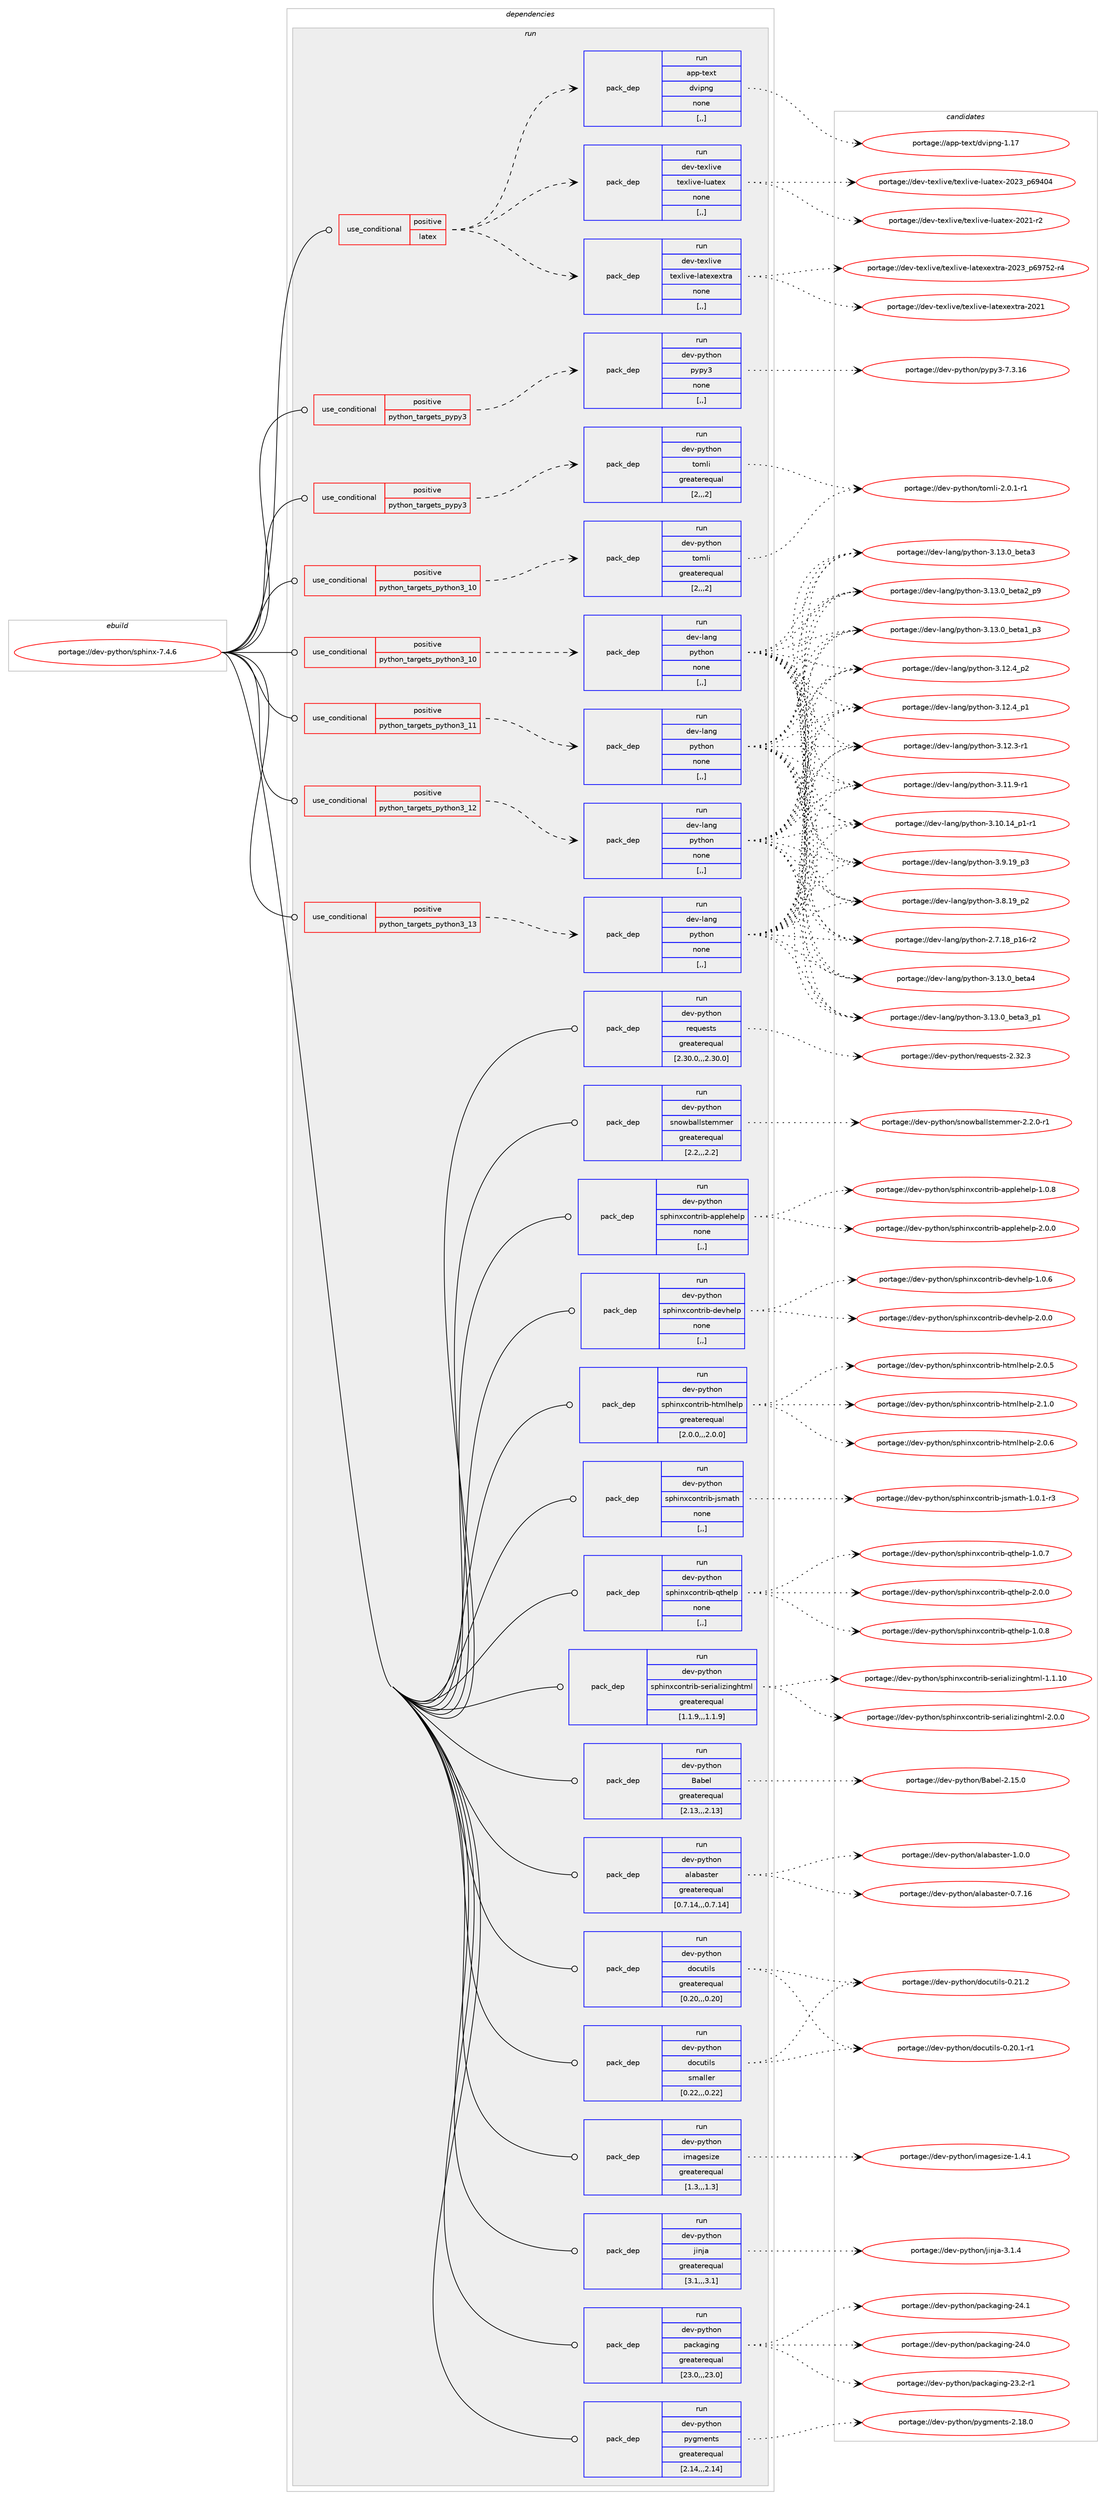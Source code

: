 digraph prolog {

# *************
# Graph options
# *************

newrank=true;
concentrate=true;
compound=true;
graph [rankdir=LR,fontname=Helvetica,fontsize=10,ranksep=1.5];#, ranksep=2.5, nodesep=0.2];
edge  [arrowhead=vee];
node  [fontname=Helvetica,fontsize=10];

# **********
# The ebuild
# **********

subgraph cluster_leftcol {
color=gray;
label=<<i>ebuild</i>>;
id [label="portage://dev-python/sphinx-7.4.6", color=red, width=4, href="../dev-python/sphinx-7.4.6.svg"];
}

# ****************
# The dependencies
# ****************

subgraph cluster_midcol {
color=gray;
label=<<i>dependencies</i>>;
subgraph cluster_compile {
fillcolor="#eeeeee";
style=filled;
label=<<i>compile</i>>;
}
subgraph cluster_compileandrun {
fillcolor="#eeeeee";
style=filled;
label=<<i>compile and run</i>>;
}
subgraph cluster_run {
fillcolor="#eeeeee";
style=filled;
label=<<i>run</i>>;
subgraph cond39798 {
dependency163992 [label=<<TABLE BORDER="0" CELLBORDER="1" CELLSPACING="0" CELLPADDING="4"><TR><TD ROWSPAN="3" CELLPADDING="10">use_conditional</TD></TR><TR><TD>positive</TD></TR><TR><TD>latex</TD></TR></TABLE>>, shape=none, color=red];
subgraph pack122921 {
dependency163993 [label=<<TABLE BORDER="0" CELLBORDER="1" CELLSPACING="0" CELLPADDING="4" WIDTH="220"><TR><TD ROWSPAN="6" CELLPADDING="30">pack_dep</TD></TR><TR><TD WIDTH="110">run</TD></TR><TR><TD>dev-texlive</TD></TR><TR><TD>texlive-latexextra</TD></TR><TR><TD>none</TD></TR><TR><TD>[,,]</TD></TR></TABLE>>, shape=none, color=blue];
}
dependency163992:e -> dependency163993:w [weight=20,style="dashed",arrowhead="vee"];
subgraph pack122922 {
dependency163994 [label=<<TABLE BORDER="0" CELLBORDER="1" CELLSPACING="0" CELLPADDING="4" WIDTH="220"><TR><TD ROWSPAN="6" CELLPADDING="30">pack_dep</TD></TR><TR><TD WIDTH="110">run</TD></TR><TR><TD>dev-texlive</TD></TR><TR><TD>texlive-luatex</TD></TR><TR><TD>none</TD></TR><TR><TD>[,,]</TD></TR></TABLE>>, shape=none, color=blue];
}
dependency163992:e -> dependency163994:w [weight=20,style="dashed",arrowhead="vee"];
subgraph pack122923 {
dependency163995 [label=<<TABLE BORDER="0" CELLBORDER="1" CELLSPACING="0" CELLPADDING="4" WIDTH="220"><TR><TD ROWSPAN="6" CELLPADDING="30">pack_dep</TD></TR><TR><TD WIDTH="110">run</TD></TR><TR><TD>app-text</TD></TR><TR><TD>dvipng</TD></TR><TR><TD>none</TD></TR><TR><TD>[,,]</TD></TR></TABLE>>, shape=none, color=blue];
}
dependency163992:e -> dependency163995:w [weight=20,style="dashed",arrowhead="vee"];
}
id:e -> dependency163992:w [weight=20,style="solid",arrowhead="odot"];
subgraph cond39799 {
dependency163996 [label=<<TABLE BORDER="0" CELLBORDER="1" CELLSPACING="0" CELLPADDING="4"><TR><TD ROWSPAN="3" CELLPADDING="10">use_conditional</TD></TR><TR><TD>positive</TD></TR><TR><TD>python_targets_pypy3</TD></TR></TABLE>>, shape=none, color=red];
subgraph pack122924 {
dependency163997 [label=<<TABLE BORDER="0" CELLBORDER="1" CELLSPACING="0" CELLPADDING="4" WIDTH="220"><TR><TD ROWSPAN="6" CELLPADDING="30">pack_dep</TD></TR><TR><TD WIDTH="110">run</TD></TR><TR><TD>dev-python</TD></TR><TR><TD>pypy3</TD></TR><TR><TD>none</TD></TR><TR><TD>[,,]</TD></TR></TABLE>>, shape=none, color=blue];
}
dependency163996:e -> dependency163997:w [weight=20,style="dashed",arrowhead="vee"];
}
id:e -> dependency163996:w [weight=20,style="solid",arrowhead="odot"];
subgraph cond39800 {
dependency163998 [label=<<TABLE BORDER="0" CELLBORDER="1" CELLSPACING="0" CELLPADDING="4"><TR><TD ROWSPAN="3" CELLPADDING="10">use_conditional</TD></TR><TR><TD>positive</TD></TR><TR><TD>python_targets_pypy3</TD></TR></TABLE>>, shape=none, color=red];
subgraph pack122925 {
dependency163999 [label=<<TABLE BORDER="0" CELLBORDER="1" CELLSPACING="0" CELLPADDING="4" WIDTH="220"><TR><TD ROWSPAN="6" CELLPADDING="30">pack_dep</TD></TR><TR><TD WIDTH="110">run</TD></TR><TR><TD>dev-python</TD></TR><TR><TD>tomli</TD></TR><TR><TD>greaterequal</TD></TR><TR><TD>[2,,,2]</TD></TR></TABLE>>, shape=none, color=blue];
}
dependency163998:e -> dependency163999:w [weight=20,style="dashed",arrowhead="vee"];
}
id:e -> dependency163998:w [weight=20,style="solid",arrowhead="odot"];
subgraph cond39801 {
dependency164000 [label=<<TABLE BORDER="0" CELLBORDER="1" CELLSPACING="0" CELLPADDING="4"><TR><TD ROWSPAN="3" CELLPADDING="10">use_conditional</TD></TR><TR><TD>positive</TD></TR><TR><TD>python_targets_python3_10</TD></TR></TABLE>>, shape=none, color=red];
subgraph pack122926 {
dependency164001 [label=<<TABLE BORDER="0" CELLBORDER="1" CELLSPACING="0" CELLPADDING="4" WIDTH="220"><TR><TD ROWSPAN="6" CELLPADDING="30">pack_dep</TD></TR><TR><TD WIDTH="110">run</TD></TR><TR><TD>dev-lang</TD></TR><TR><TD>python</TD></TR><TR><TD>none</TD></TR><TR><TD>[,,]</TD></TR></TABLE>>, shape=none, color=blue];
}
dependency164000:e -> dependency164001:w [weight=20,style="dashed",arrowhead="vee"];
}
id:e -> dependency164000:w [weight=20,style="solid",arrowhead="odot"];
subgraph cond39802 {
dependency164002 [label=<<TABLE BORDER="0" CELLBORDER="1" CELLSPACING="0" CELLPADDING="4"><TR><TD ROWSPAN="3" CELLPADDING="10">use_conditional</TD></TR><TR><TD>positive</TD></TR><TR><TD>python_targets_python3_10</TD></TR></TABLE>>, shape=none, color=red];
subgraph pack122927 {
dependency164003 [label=<<TABLE BORDER="0" CELLBORDER="1" CELLSPACING="0" CELLPADDING="4" WIDTH="220"><TR><TD ROWSPAN="6" CELLPADDING="30">pack_dep</TD></TR><TR><TD WIDTH="110">run</TD></TR><TR><TD>dev-python</TD></TR><TR><TD>tomli</TD></TR><TR><TD>greaterequal</TD></TR><TR><TD>[2,,,2]</TD></TR></TABLE>>, shape=none, color=blue];
}
dependency164002:e -> dependency164003:w [weight=20,style="dashed",arrowhead="vee"];
}
id:e -> dependency164002:w [weight=20,style="solid",arrowhead="odot"];
subgraph cond39803 {
dependency164004 [label=<<TABLE BORDER="0" CELLBORDER="1" CELLSPACING="0" CELLPADDING="4"><TR><TD ROWSPAN="3" CELLPADDING="10">use_conditional</TD></TR><TR><TD>positive</TD></TR><TR><TD>python_targets_python3_11</TD></TR></TABLE>>, shape=none, color=red];
subgraph pack122928 {
dependency164005 [label=<<TABLE BORDER="0" CELLBORDER="1" CELLSPACING="0" CELLPADDING="4" WIDTH="220"><TR><TD ROWSPAN="6" CELLPADDING="30">pack_dep</TD></TR><TR><TD WIDTH="110">run</TD></TR><TR><TD>dev-lang</TD></TR><TR><TD>python</TD></TR><TR><TD>none</TD></TR><TR><TD>[,,]</TD></TR></TABLE>>, shape=none, color=blue];
}
dependency164004:e -> dependency164005:w [weight=20,style="dashed",arrowhead="vee"];
}
id:e -> dependency164004:w [weight=20,style="solid",arrowhead="odot"];
subgraph cond39804 {
dependency164006 [label=<<TABLE BORDER="0" CELLBORDER="1" CELLSPACING="0" CELLPADDING="4"><TR><TD ROWSPAN="3" CELLPADDING="10">use_conditional</TD></TR><TR><TD>positive</TD></TR><TR><TD>python_targets_python3_12</TD></TR></TABLE>>, shape=none, color=red];
subgraph pack122929 {
dependency164007 [label=<<TABLE BORDER="0" CELLBORDER="1" CELLSPACING="0" CELLPADDING="4" WIDTH="220"><TR><TD ROWSPAN="6" CELLPADDING="30">pack_dep</TD></TR><TR><TD WIDTH="110">run</TD></TR><TR><TD>dev-lang</TD></TR><TR><TD>python</TD></TR><TR><TD>none</TD></TR><TR><TD>[,,]</TD></TR></TABLE>>, shape=none, color=blue];
}
dependency164006:e -> dependency164007:w [weight=20,style="dashed",arrowhead="vee"];
}
id:e -> dependency164006:w [weight=20,style="solid",arrowhead="odot"];
subgraph cond39805 {
dependency164008 [label=<<TABLE BORDER="0" CELLBORDER="1" CELLSPACING="0" CELLPADDING="4"><TR><TD ROWSPAN="3" CELLPADDING="10">use_conditional</TD></TR><TR><TD>positive</TD></TR><TR><TD>python_targets_python3_13</TD></TR></TABLE>>, shape=none, color=red];
subgraph pack122930 {
dependency164009 [label=<<TABLE BORDER="0" CELLBORDER="1" CELLSPACING="0" CELLPADDING="4" WIDTH="220"><TR><TD ROWSPAN="6" CELLPADDING="30">pack_dep</TD></TR><TR><TD WIDTH="110">run</TD></TR><TR><TD>dev-lang</TD></TR><TR><TD>python</TD></TR><TR><TD>none</TD></TR><TR><TD>[,,]</TD></TR></TABLE>>, shape=none, color=blue];
}
dependency164008:e -> dependency164009:w [weight=20,style="dashed",arrowhead="vee"];
}
id:e -> dependency164008:w [weight=20,style="solid",arrowhead="odot"];
subgraph pack122931 {
dependency164010 [label=<<TABLE BORDER="0" CELLBORDER="1" CELLSPACING="0" CELLPADDING="4" WIDTH="220"><TR><TD ROWSPAN="6" CELLPADDING="30">pack_dep</TD></TR><TR><TD WIDTH="110">run</TD></TR><TR><TD>dev-python</TD></TR><TR><TD>Babel</TD></TR><TR><TD>greaterequal</TD></TR><TR><TD>[2.13,,,2.13]</TD></TR></TABLE>>, shape=none, color=blue];
}
id:e -> dependency164010:w [weight=20,style="solid",arrowhead="odot"];
subgraph pack122932 {
dependency164011 [label=<<TABLE BORDER="0" CELLBORDER="1" CELLSPACING="0" CELLPADDING="4" WIDTH="220"><TR><TD ROWSPAN="6" CELLPADDING="30">pack_dep</TD></TR><TR><TD WIDTH="110">run</TD></TR><TR><TD>dev-python</TD></TR><TR><TD>alabaster</TD></TR><TR><TD>greaterequal</TD></TR><TR><TD>[0.7.14,,,0.7.14]</TD></TR></TABLE>>, shape=none, color=blue];
}
id:e -> dependency164011:w [weight=20,style="solid",arrowhead="odot"];
subgraph pack122933 {
dependency164012 [label=<<TABLE BORDER="0" CELLBORDER="1" CELLSPACING="0" CELLPADDING="4" WIDTH="220"><TR><TD ROWSPAN="6" CELLPADDING="30">pack_dep</TD></TR><TR><TD WIDTH="110">run</TD></TR><TR><TD>dev-python</TD></TR><TR><TD>docutils</TD></TR><TR><TD>greaterequal</TD></TR><TR><TD>[0.20,,,0.20]</TD></TR></TABLE>>, shape=none, color=blue];
}
id:e -> dependency164012:w [weight=20,style="solid",arrowhead="odot"];
subgraph pack122934 {
dependency164013 [label=<<TABLE BORDER="0" CELLBORDER="1" CELLSPACING="0" CELLPADDING="4" WIDTH="220"><TR><TD ROWSPAN="6" CELLPADDING="30">pack_dep</TD></TR><TR><TD WIDTH="110">run</TD></TR><TR><TD>dev-python</TD></TR><TR><TD>docutils</TD></TR><TR><TD>smaller</TD></TR><TR><TD>[0.22,,,0.22]</TD></TR></TABLE>>, shape=none, color=blue];
}
id:e -> dependency164013:w [weight=20,style="solid",arrowhead="odot"];
subgraph pack122935 {
dependency164014 [label=<<TABLE BORDER="0" CELLBORDER="1" CELLSPACING="0" CELLPADDING="4" WIDTH="220"><TR><TD ROWSPAN="6" CELLPADDING="30">pack_dep</TD></TR><TR><TD WIDTH="110">run</TD></TR><TR><TD>dev-python</TD></TR><TR><TD>imagesize</TD></TR><TR><TD>greaterequal</TD></TR><TR><TD>[1.3,,,1.3]</TD></TR></TABLE>>, shape=none, color=blue];
}
id:e -> dependency164014:w [weight=20,style="solid",arrowhead="odot"];
subgraph pack122936 {
dependency164015 [label=<<TABLE BORDER="0" CELLBORDER="1" CELLSPACING="0" CELLPADDING="4" WIDTH="220"><TR><TD ROWSPAN="6" CELLPADDING="30">pack_dep</TD></TR><TR><TD WIDTH="110">run</TD></TR><TR><TD>dev-python</TD></TR><TR><TD>jinja</TD></TR><TR><TD>greaterequal</TD></TR><TR><TD>[3.1,,,3.1]</TD></TR></TABLE>>, shape=none, color=blue];
}
id:e -> dependency164015:w [weight=20,style="solid",arrowhead="odot"];
subgraph pack122937 {
dependency164016 [label=<<TABLE BORDER="0" CELLBORDER="1" CELLSPACING="0" CELLPADDING="4" WIDTH="220"><TR><TD ROWSPAN="6" CELLPADDING="30">pack_dep</TD></TR><TR><TD WIDTH="110">run</TD></TR><TR><TD>dev-python</TD></TR><TR><TD>packaging</TD></TR><TR><TD>greaterequal</TD></TR><TR><TD>[23.0,,,23.0]</TD></TR></TABLE>>, shape=none, color=blue];
}
id:e -> dependency164016:w [weight=20,style="solid",arrowhead="odot"];
subgraph pack122938 {
dependency164017 [label=<<TABLE BORDER="0" CELLBORDER="1" CELLSPACING="0" CELLPADDING="4" WIDTH="220"><TR><TD ROWSPAN="6" CELLPADDING="30">pack_dep</TD></TR><TR><TD WIDTH="110">run</TD></TR><TR><TD>dev-python</TD></TR><TR><TD>pygments</TD></TR><TR><TD>greaterequal</TD></TR><TR><TD>[2.14,,,2.14]</TD></TR></TABLE>>, shape=none, color=blue];
}
id:e -> dependency164017:w [weight=20,style="solid",arrowhead="odot"];
subgraph pack122939 {
dependency164018 [label=<<TABLE BORDER="0" CELLBORDER="1" CELLSPACING="0" CELLPADDING="4" WIDTH="220"><TR><TD ROWSPAN="6" CELLPADDING="30">pack_dep</TD></TR><TR><TD WIDTH="110">run</TD></TR><TR><TD>dev-python</TD></TR><TR><TD>requests</TD></TR><TR><TD>greaterequal</TD></TR><TR><TD>[2.30.0,,,2.30.0]</TD></TR></TABLE>>, shape=none, color=blue];
}
id:e -> dependency164018:w [weight=20,style="solid",arrowhead="odot"];
subgraph pack122940 {
dependency164019 [label=<<TABLE BORDER="0" CELLBORDER="1" CELLSPACING="0" CELLPADDING="4" WIDTH="220"><TR><TD ROWSPAN="6" CELLPADDING="30">pack_dep</TD></TR><TR><TD WIDTH="110">run</TD></TR><TR><TD>dev-python</TD></TR><TR><TD>snowballstemmer</TD></TR><TR><TD>greaterequal</TD></TR><TR><TD>[2.2,,,2.2]</TD></TR></TABLE>>, shape=none, color=blue];
}
id:e -> dependency164019:w [weight=20,style="solid",arrowhead="odot"];
subgraph pack122941 {
dependency164020 [label=<<TABLE BORDER="0" CELLBORDER="1" CELLSPACING="0" CELLPADDING="4" WIDTH="220"><TR><TD ROWSPAN="6" CELLPADDING="30">pack_dep</TD></TR><TR><TD WIDTH="110">run</TD></TR><TR><TD>dev-python</TD></TR><TR><TD>sphinxcontrib-applehelp</TD></TR><TR><TD>none</TD></TR><TR><TD>[,,]</TD></TR></TABLE>>, shape=none, color=blue];
}
id:e -> dependency164020:w [weight=20,style="solid",arrowhead="odot"];
subgraph pack122942 {
dependency164021 [label=<<TABLE BORDER="0" CELLBORDER="1" CELLSPACING="0" CELLPADDING="4" WIDTH="220"><TR><TD ROWSPAN="6" CELLPADDING="30">pack_dep</TD></TR><TR><TD WIDTH="110">run</TD></TR><TR><TD>dev-python</TD></TR><TR><TD>sphinxcontrib-devhelp</TD></TR><TR><TD>none</TD></TR><TR><TD>[,,]</TD></TR></TABLE>>, shape=none, color=blue];
}
id:e -> dependency164021:w [weight=20,style="solid",arrowhead="odot"];
subgraph pack122943 {
dependency164022 [label=<<TABLE BORDER="0" CELLBORDER="1" CELLSPACING="0" CELLPADDING="4" WIDTH="220"><TR><TD ROWSPAN="6" CELLPADDING="30">pack_dep</TD></TR><TR><TD WIDTH="110">run</TD></TR><TR><TD>dev-python</TD></TR><TR><TD>sphinxcontrib-htmlhelp</TD></TR><TR><TD>greaterequal</TD></TR><TR><TD>[2.0.0,,,2.0.0]</TD></TR></TABLE>>, shape=none, color=blue];
}
id:e -> dependency164022:w [weight=20,style="solid",arrowhead="odot"];
subgraph pack122944 {
dependency164023 [label=<<TABLE BORDER="0" CELLBORDER="1" CELLSPACING="0" CELLPADDING="4" WIDTH="220"><TR><TD ROWSPAN="6" CELLPADDING="30">pack_dep</TD></TR><TR><TD WIDTH="110">run</TD></TR><TR><TD>dev-python</TD></TR><TR><TD>sphinxcontrib-jsmath</TD></TR><TR><TD>none</TD></TR><TR><TD>[,,]</TD></TR></TABLE>>, shape=none, color=blue];
}
id:e -> dependency164023:w [weight=20,style="solid",arrowhead="odot"];
subgraph pack122945 {
dependency164024 [label=<<TABLE BORDER="0" CELLBORDER="1" CELLSPACING="0" CELLPADDING="4" WIDTH="220"><TR><TD ROWSPAN="6" CELLPADDING="30">pack_dep</TD></TR><TR><TD WIDTH="110">run</TD></TR><TR><TD>dev-python</TD></TR><TR><TD>sphinxcontrib-qthelp</TD></TR><TR><TD>none</TD></TR><TR><TD>[,,]</TD></TR></TABLE>>, shape=none, color=blue];
}
id:e -> dependency164024:w [weight=20,style="solid",arrowhead="odot"];
subgraph pack122946 {
dependency164025 [label=<<TABLE BORDER="0" CELLBORDER="1" CELLSPACING="0" CELLPADDING="4" WIDTH="220"><TR><TD ROWSPAN="6" CELLPADDING="30">pack_dep</TD></TR><TR><TD WIDTH="110">run</TD></TR><TR><TD>dev-python</TD></TR><TR><TD>sphinxcontrib-serializinghtml</TD></TR><TR><TD>greaterequal</TD></TR><TR><TD>[1.1.9,,,1.1.9]</TD></TR></TABLE>>, shape=none, color=blue];
}
id:e -> dependency164025:w [weight=20,style="solid",arrowhead="odot"];
}
}

# **************
# The candidates
# **************

subgraph cluster_choices {
rank=same;
color=gray;
label=<<i>candidates</i>>;

subgraph choice122921 {
color=black;
nodesep=1;
choice100101118451161011201081051181014711610112010810511810145108971161011201011201161149745504850519511254575553504511452 [label="portage://dev-texlive/texlive-latexextra-2023_p69752-r4", color=red, width=4,href="../dev-texlive/texlive-latexextra-2023_p69752-r4.svg"];
choice10010111845116101120108105118101471161011201081051181014510897116101120101120116114974550485049 [label="portage://dev-texlive/texlive-latexextra-2021", color=red, width=4,href="../dev-texlive/texlive-latexextra-2021.svg"];
dependency163993:e -> choice100101118451161011201081051181014711610112010810511810145108971161011201011201161149745504850519511254575553504511452:w [style=dotted,weight="100"];
dependency163993:e -> choice10010111845116101120108105118101471161011201081051181014510897116101120101120116114974550485049:w [style=dotted,weight="100"];
}
subgraph choice122922 {
color=black;
nodesep=1;
choice100101118451161011201081051181014711610112010810511810145108117971161011204550485051951125457524852 [label="portage://dev-texlive/texlive-luatex-2023_p69404", color=red, width=4,href="../dev-texlive/texlive-luatex-2023_p69404.svg"];
choice1001011184511610112010810511810147116101120108105118101451081179711610112045504850494511450 [label="portage://dev-texlive/texlive-luatex-2021-r2", color=red, width=4,href="../dev-texlive/texlive-luatex-2021-r2.svg"];
dependency163994:e -> choice100101118451161011201081051181014711610112010810511810145108117971161011204550485051951125457524852:w [style=dotted,weight="100"];
dependency163994:e -> choice1001011184511610112010810511810147116101120108105118101451081179711610112045504850494511450:w [style=dotted,weight="100"];
}
subgraph choice122923 {
color=black;
nodesep=1;
choice9711211245116101120116471001181051121101034549464955 [label="portage://app-text/dvipng-1.17", color=red, width=4,href="../app-text/dvipng-1.17.svg"];
dependency163995:e -> choice9711211245116101120116471001181051121101034549464955:w [style=dotted,weight="100"];
}
subgraph choice122924 {
color=black;
nodesep=1;
choice10010111845112121116104111110471121211121215145554651464954 [label="portage://dev-python/pypy3-7.3.16", color=red, width=4,href="../dev-python/pypy3-7.3.16.svg"];
dependency163997:e -> choice10010111845112121116104111110471121211121215145554651464954:w [style=dotted,weight="100"];
}
subgraph choice122925 {
color=black;
nodesep=1;
choice10010111845112121116104111110471161111091081054550464846494511449 [label="portage://dev-python/tomli-2.0.1-r1", color=red, width=4,href="../dev-python/tomli-2.0.1-r1.svg"];
dependency163999:e -> choice10010111845112121116104111110471161111091081054550464846494511449:w [style=dotted,weight="100"];
}
subgraph choice122926 {
color=black;
nodesep=1;
choice1001011184510897110103471121211161041111104551464951464895981011169752 [label="portage://dev-lang/python-3.13.0_beta4", color=red, width=4,href="../dev-lang/python-3.13.0_beta4.svg"];
choice10010111845108971101034711212111610411111045514649514648959810111697519511249 [label="portage://dev-lang/python-3.13.0_beta3_p1", color=red, width=4,href="../dev-lang/python-3.13.0_beta3_p1.svg"];
choice1001011184510897110103471121211161041111104551464951464895981011169751 [label="portage://dev-lang/python-3.13.0_beta3", color=red, width=4,href="../dev-lang/python-3.13.0_beta3.svg"];
choice10010111845108971101034711212111610411111045514649514648959810111697509511257 [label="portage://dev-lang/python-3.13.0_beta2_p9", color=red, width=4,href="../dev-lang/python-3.13.0_beta2_p9.svg"];
choice10010111845108971101034711212111610411111045514649514648959810111697499511251 [label="portage://dev-lang/python-3.13.0_beta1_p3", color=red, width=4,href="../dev-lang/python-3.13.0_beta1_p3.svg"];
choice100101118451089711010347112121116104111110455146495046529511250 [label="portage://dev-lang/python-3.12.4_p2", color=red, width=4,href="../dev-lang/python-3.12.4_p2.svg"];
choice100101118451089711010347112121116104111110455146495046529511249 [label="portage://dev-lang/python-3.12.4_p1", color=red, width=4,href="../dev-lang/python-3.12.4_p1.svg"];
choice100101118451089711010347112121116104111110455146495046514511449 [label="portage://dev-lang/python-3.12.3-r1", color=red, width=4,href="../dev-lang/python-3.12.3-r1.svg"];
choice100101118451089711010347112121116104111110455146494946574511449 [label="portage://dev-lang/python-3.11.9-r1", color=red, width=4,href="../dev-lang/python-3.11.9-r1.svg"];
choice100101118451089711010347112121116104111110455146494846495295112494511449 [label="portage://dev-lang/python-3.10.14_p1-r1", color=red, width=4,href="../dev-lang/python-3.10.14_p1-r1.svg"];
choice100101118451089711010347112121116104111110455146574649579511251 [label="portage://dev-lang/python-3.9.19_p3", color=red, width=4,href="../dev-lang/python-3.9.19_p3.svg"];
choice100101118451089711010347112121116104111110455146564649579511250 [label="portage://dev-lang/python-3.8.19_p2", color=red, width=4,href="../dev-lang/python-3.8.19_p2.svg"];
choice100101118451089711010347112121116104111110455046554649569511249544511450 [label="portage://dev-lang/python-2.7.18_p16-r2", color=red, width=4,href="../dev-lang/python-2.7.18_p16-r2.svg"];
dependency164001:e -> choice1001011184510897110103471121211161041111104551464951464895981011169752:w [style=dotted,weight="100"];
dependency164001:e -> choice10010111845108971101034711212111610411111045514649514648959810111697519511249:w [style=dotted,weight="100"];
dependency164001:e -> choice1001011184510897110103471121211161041111104551464951464895981011169751:w [style=dotted,weight="100"];
dependency164001:e -> choice10010111845108971101034711212111610411111045514649514648959810111697509511257:w [style=dotted,weight="100"];
dependency164001:e -> choice10010111845108971101034711212111610411111045514649514648959810111697499511251:w [style=dotted,weight="100"];
dependency164001:e -> choice100101118451089711010347112121116104111110455146495046529511250:w [style=dotted,weight="100"];
dependency164001:e -> choice100101118451089711010347112121116104111110455146495046529511249:w [style=dotted,weight="100"];
dependency164001:e -> choice100101118451089711010347112121116104111110455146495046514511449:w [style=dotted,weight="100"];
dependency164001:e -> choice100101118451089711010347112121116104111110455146494946574511449:w [style=dotted,weight="100"];
dependency164001:e -> choice100101118451089711010347112121116104111110455146494846495295112494511449:w [style=dotted,weight="100"];
dependency164001:e -> choice100101118451089711010347112121116104111110455146574649579511251:w [style=dotted,weight="100"];
dependency164001:e -> choice100101118451089711010347112121116104111110455146564649579511250:w [style=dotted,weight="100"];
dependency164001:e -> choice100101118451089711010347112121116104111110455046554649569511249544511450:w [style=dotted,weight="100"];
}
subgraph choice122927 {
color=black;
nodesep=1;
choice10010111845112121116104111110471161111091081054550464846494511449 [label="portage://dev-python/tomli-2.0.1-r1", color=red, width=4,href="../dev-python/tomli-2.0.1-r1.svg"];
dependency164003:e -> choice10010111845112121116104111110471161111091081054550464846494511449:w [style=dotted,weight="100"];
}
subgraph choice122928 {
color=black;
nodesep=1;
choice1001011184510897110103471121211161041111104551464951464895981011169752 [label="portage://dev-lang/python-3.13.0_beta4", color=red, width=4,href="../dev-lang/python-3.13.0_beta4.svg"];
choice10010111845108971101034711212111610411111045514649514648959810111697519511249 [label="portage://dev-lang/python-3.13.0_beta3_p1", color=red, width=4,href="../dev-lang/python-3.13.0_beta3_p1.svg"];
choice1001011184510897110103471121211161041111104551464951464895981011169751 [label="portage://dev-lang/python-3.13.0_beta3", color=red, width=4,href="../dev-lang/python-3.13.0_beta3.svg"];
choice10010111845108971101034711212111610411111045514649514648959810111697509511257 [label="portage://dev-lang/python-3.13.0_beta2_p9", color=red, width=4,href="../dev-lang/python-3.13.0_beta2_p9.svg"];
choice10010111845108971101034711212111610411111045514649514648959810111697499511251 [label="portage://dev-lang/python-3.13.0_beta1_p3", color=red, width=4,href="../dev-lang/python-3.13.0_beta1_p3.svg"];
choice100101118451089711010347112121116104111110455146495046529511250 [label="portage://dev-lang/python-3.12.4_p2", color=red, width=4,href="../dev-lang/python-3.12.4_p2.svg"];
choice100101118451089711010347112121116104111110455146495046529511249 [label="portage://dev-lang/python-3.12.4_p1", color=red, width=4,href="../dev-lang/python-3.12.4_p1.svg"];
choice100101118451089711010347112121116104111110455146495046514511449 [label="portage://dev-lang/python-3.12.3-r1", color=red, width=4,href="../dev-lang/python-3.12.3-r1.svg"];
choice100101118451089711010347112121116104111110455146494946574511449 [label="portage://dev-lang/python-3.11.9-r1", color=red, width=4,href="../dev-lang/python-3.11.9-r1.svg"];
choice100101118451089711010347112121116104111110455146494846495295112494511449 [label="portage://dev-lang/python-3.10.14_p1-r1", color=red, width=4,href="../dev-lang/python-3.10.14_p1-r1.svg"];
choice100101118451089711010347112121116104111110455146574649579511251 [label="portage://dev-lang/python-3.9.19_p3", color=red, width=4,href="../dev-lang/python-3.9.19_p3.svg"];
choice100101118451089711010347112121116104111110455146564649579511250 [label="portage://dev-lang/python-3.8.19_p2", color=red, width=4,href="../dev-lang/python-3.8.19_p2.svg"];
choice100101118451089711010347112121116104111110455046554649569511249544511450 [label="portage://dev-lang/python-2.7.18_p16-r2", color=red, width=4,href="../dev-lang/python-2.7.18_p16-r2.svg"];
dependency164005:e -> choice1001011184510897110103471121211161041111104551464951464895981011169752:w [style=dotted,weight="100"];
dependency164005:e -> choice10010111845108971101034711212111610411111045514649514648959810111697519511249:w [style=dotted,weight="100"];
dependency164005:e -> choice1001011184510897110103471121211161041111104551464951464895981011169751:w [style=dotted,weight="100"];
dependency164005:e -> choice10010111845108971101034711212111610411111045514649514648959810111697509511257:w [style=dotted,weight="100"];
dependency164005:e -> choice10010111845108971101034711212111610411111045514649514648959810111697499511251:w [style=dotted,weight="100"];
dependency164005:e -> choice100101118451089711010347112121116104111110455146495046529511250:w [style=dotted,weight="100"];
dependency164005:e -> choice100101118451089711010347112121116104111110455146495046529511249:w [style=dotted,weight="100"];
dependency164005:e -> choice100101118451089711010347112121116104111110455146495046514511449:w [style=dotted,weight="100"];
dependency164005:e -> choice100101118451089711010347112121116104111110455146494946574511449:w [style=dotted,weight="100"];
dependency164005:e -> choice100101118451089711010347112121116104111110455146494846495295112494511449:w [style=dotted,weight="100"];
dependency164005:e -> choice100101118451089711010347112121116104111110455146574649579511251:w [style=dotted,weight="100"];
dependency164005:e -> choice100101118451089711010347112121116104111110455146564649579511250:w [style=dotted,weight="100"];
dependency164005:e -> choice100101118451089711010347112121116104111110455046554649569511249544511450:w [style=dotted,weight="100"];
}
subgraph choice122929 {
color=black;
nodesep=1;
choice1001011184510897110103471121211161041111104551464951464895981011169752 [label="portage://dev-lang/python-3.13.0_beta4", color=red, width=4,href="../dev-lang/python-3.13.0_beta4.svg"];
choice10010111845108971101034711212111610411111045514649514648959810111697519511249 [label="portage://dev-lang/python-3.13.0_beta3_p1", color=red, width=4,href="../dev-lang/python-3.13.0_beta3_p1.svg"];
choice1001011184510897110103471121211161041111104551464951464895981011169751 [label="portage://dev-lang/python-3.13.0_beta3", color=red, width=4,href="../dev-lang/python-3.13.0_beta3.svg"];
choice10010111845108971101034711212111610411111045514649514648959810111697509511257 [label="portage://dev-lang/python-3.13.0_beta2_p9", color=red, width=4,href="../dev-lang/python-3.13.0_beta2_p9.svg"];
choice10010111845108971101034711212111610411111045514649514648959810111697499511251 [label="portage://dev-lang/python-3.13.0_beta1_p3", color=red, width=4,href="../dev-lang/python-3.13.0_beta1_p3.svg"];
choice100101118451089711010347112121116104111110455146495046529511250 [label="portage://dev-lang/python-3.12.4_p2", color=red, width=4,href="../dev-lang/python-3.12.4_p2.svg"];
choice100101118451089711010347112121116104111110455146495046529511249 [label="portage://dev-lang/python-3.12.4_p1", color=red, width=4,href="../dev-lang/python-3.12.4_p1.svg"];
choice100101118451089711010347112121116104111110455146495046514511449 [label="portage://dev-lang/python-3.12.3-r1", color=red, width=4,href="../dev-lang/python-3.12.3-r1.svg"];
choice100101118451089711010347112121116104111110455146494946574511449 [label="portage://dev-lang/python-3.11.9-r1", color=red, width=4,href="../dev-lang/python-3.11.9-r1.svg"];
choice100101118451089711010347112121116104111110455146494846495295112494511449 [label="portage://dev-lang/python-3.10.14_p1-r1", color=red, width=4,href="../dev-lang/python-3.10.14_p1-r1.svg"];
choice100101118451089711010347112121116104111110455146574649579511251 [label="portage://dev-lang/python-3.9.19_p3", color=red, width=4,href="../dev-lang/python-3.9.19_p3.svg"];
choice100101118451089711010347112121116104111110455146564649579511250 [label="portage://dev-lang/python-3.8.19_p2", color=red, width=4,href="../dev-lang/python-3.8.19_p2.svg"];
choice100101118451089711010347112121116104111110455046554649569511249544511450 [label="portage://dev-lang/python-2.7.18_p16-r2", color=red, width=4,href="../dev-lang/python-2.7.18_p16-r2.svg"];
dependency164007:e -> choice1001011184510897110103471121211161041111104551464951464895981011169752:w [style=dotted,weight="100"];
dependency164007:e -> choice10010111845108971101034711212111610411111045514649514648959810111697519511249:w [style=dotted,weight="100"];
dependency164007:e -> choice1001011184510897110103471121211161041111104551464951464895981011169751:w [style=dotted,weight="100"];
dependency164007:e -> choice10010111845108971101034711212111610411111045514649514648959810111697509511257:w [style=dotted,weight="100"];
dependency164007:e -> choice10010111845108971101034711212111610411111045514649514648959810111697499511251:w [style=dotted,weight="100"];
dependency164007:e -> choice100101118451089711010347112121116104111110455146495046529511250:w [style=dotted,weight="100"];
dependency164007:e -> choice100101118451089711010347112121116104111110455146495046529511249:w [style=dotted,weight="100"];
dependency164007:e -> choice100101118451089711010347112121116104111110455146495046514511449:w [style=dotted,weight="100"];
dependency164007:e -> choice100101118451089711010347112121116104111110455146494946574511449:w [style=dotted,weight="100"];
dependency164007:e -> choice100101118451089711010347112121116104111110455146494846495295112494511449:w [style=dotted,weight="100"];
dependency164007:e -> choice100101118451089711010347112121116104111110455146574649579511251:w [style=dotted,weight="100"];
dependency164007:e -> choice100101118451089711010347112121116104111110455146564649579511250:w [style=dotted,weight="100"];
dependency164007:e -> choice100101118451089711010347112121116104111110455046554649569511249544511450:w [style=dotted,weight="100"];
}
subgraph choice122930 {
color=black;
nodesep=1;
choice1001011184510897110103471121211161041111104551464951464895981011169752 [label="portage://dev-lang/python-3.13.0_beta4", color=red, width=4,href="../dev-lang/python-3.13.0_beta4.svg"];
choice10010111845108971101034711212111610411111045514649514648959810111697519511249 [label="portage://dev-lang/python-3.13.0_beta3_p1", color=red, width=4,href="../dev-lang/python-3.13.0_beta3_p1.svg"];
choice1001011184510897110103471121211161041111104551464951464895981011169751 [label="portage://dev-lang/python-3.13.0_beta3", color=red, width=4,href="../dev-lang/python-3.13.0_beta3.svg"];
choice10010111845108971101034711212111610411111045514649514648959810111697509511257 [label="portage://dev-lang/python-3.13.0_beta2_p9", color=red, width=4,href="../dev-lang/python-3.13.0_beta2_p9.svg"];
choice10010111845108971101034711212111610411111045514649514648959810111697499511251 [label="portage://dev-lang/python-3.13.0_beta1_p3", color=red, width=4,href="../dev-lang/python-3.13.0_beta1_p3.svg"];
choice100101118451089711010347112121116104111110455146495046529511250 [label="portage://dev-lang/python-3.12.4_p2", color=red, width=4,href="../dev-lang/python-3.12.4_p2.svg"];
choice100101118451089711010347112121116104111110455146495046529511249 [label="portage://dev-lang/python-3.12.4_p1", color=red, width=4,href="../dev-lang/python-3.12.4_p1.svg"];
choice100101118451089711010347112121116104111110455146495046514511449 [label="portage://dev-lang/python-3.12.3-r1", color=red, width=4,href="../dev-lang/python-3.12.3-r1.svg"];
choice100101118451089711010347112121116104111110455146494946574511449 [label="portage://dev-lang/python-3.11.9-r1", color=red, width=4,href="../dev-lang/python-3.11.9-r1.svg"];
choice100101118451089711010347112121116104111110455146494846495295112494511449 [label="portage://dev-lang/python-3.10.14_p1-r1", color=red, width=4,href="../dev-lang/python-3.10.14_p1-r1.svg"];
choice100101118451089711010347112121116104111110455146574649579511251 [label="portage://dev-lang/python-3.9.19_p3", color=red, width=4,href="../dev-lang/python-3.9.19_p3.svg"];
choice100101118451089711010347112121116104111110455146564649579511250 [label="portage://dev-lang/python-3.8.19_p2", color=red, width=4,href="../dev-lang/python-3.8.19_p2.svg"];
choice100101118451089711010347112121116104111110455046554649569511249544511450 [label="portage://dev-lang/python-2.7.18_p16-r2", color=red, width=4,href="../dev-lang/python-2.7.18_p16-r2.svg"];
dependency164009:e -> choice1001011184510897110103471121211161041111104551464951464895981011169752:w [style=dotted,weight="100"];
dependency164009:e -> choice10010111845108971101034711212111610411111045514649514648959810111697519511249:w [style=dotted,weight="100"];
dependency164009:e -> choice1001011184510897110103471121211161041111104551464951464895981011169751:w [style=dotted,weight="100"];
dependency164009:e -> choice10010111845108971101034711212111610411111045514649514648959810111697509511257:w [style=dotted,weight="100"];
dependency164009:e -> choice10010111845108971101034711212111610411111045514649514648959810111697499511251:w [style=dotted,weight="100"];
dependency164009:e -> choice100101118451089711010347112121116104111110455146495046529511250:w [style=dotted,weight="100"];
dependency164009:e -> choice100101118451089711010347112121116104111110455146495046529511249:w [style=dotted,weight="100"];
dependency164009:e -> choice100101118451089711010347112121116104111110455146495046514511449:w [style=dotted,weight="100"];
dependency164009:e -> choice100101118451089711010347112121116104111110455146494946574511449:w [style=dotted,weight="100"];
dependency164009:e -> choice100101118451089711010347112121116104111110455146494846495295112494511449:w [style=dotted,weight="100"];
dependency164009:e -> choice100101118451089711010347112121116104111110455146574649579511251:w [style=dotted,weight="100"];
dependency164009:e -> choice100101118451089711010347112121116104111110455146564649579511250:w [style=dotted,weight="100"];
dependency164009:e -> choice100101118451089711010347112121116104111110455046554649569511249544511450:w [style=dotted,weight="100"];
}
subgraph choice122931 {
color=black;
nodesep=1;
choice100101118451121211161041111104766979810110845504649534648 [label="portage://dev-python/Babel-2.15.0", color=red, width=4,href="../dev-python/Babel-2.15.0.svg"];
dependency164010:e -> choice100101118451121211161041111104766979810110845504649534648:w [style=dotted,weight="100"];
}
subgraph choice122932 {
color=black;
nodesep=1;
choice100101118451121211161041111104797108979897115116101114454946484648 [label="portage://dev-python/alabaster-1.0.0", color=red, width=4,href="../dev-python/alabaster-1.0.0.svg"];
choice10010111845112121116104111110479710897989711511610111445484655464954 [label="portage://dev-python/alabaster-0.7.16", color=red, width=4,href="../dev-python/alabaster-0.7.16.svg"];
dependency164011:e -> choice100101118451121211161041111104797108979897115116101114454946484648:w [style=dotted,weight="100"];
dependency164011:e -> choice10010111845112121116104111110479710897989711511610111445484655464954:w [style=dotted,weight="100"];
}
subgraph choice122933 {
color=black;
nodesep=1;
choice10010111845112121116104111110471001119911711610510811545484650494650 [label="portage://dev-python/docutils-0.21.2", color=red, width=4,href="../dev-python/docutils-0.21.2.svg"];
choice100101118451121211161041111104710011199117116105108115454846504846494511449 [label="portage://dev-python/docutils-0.20.1-r1", color=red, width=4,href="../dev-python/docutils-0.20.1-r1.svg"];
dependency164012:e -> choice10010111845112121116104111110471001119911711610510811545484650494650:w [style=dotted,weight="100"];
dependency164012:e -> choice100101118451121211161041111104710011199117116105108115454846504846494511449:w [style=dotted,weight="100"];
}
subgraph choice122934 {
color=black;
nodesep=1;
choice10010111845112121116104111110471001119911711610510811545484650494650 [label="portage://dev-python/docutils-0.21.2", color=red, width=4,href="../dev-python/docutils-0.21.2.svg"];
choice100101118451121211161041111104710011199117116105108115454846504846494511449 [label="portage://dev-python/docutils-0.20.1-r1", color=red, width=4,href="../dev-python/docutils-0.20.1-r1.svg"];
dependency164013:e -> choice10010111845112121116104111110471001119911711610510811545484650494650:w [style=dotted,weight="100"];
dependency164013:e -> choice100101118451121211161041111104710011199117116105108115454846504846494511449:w [style=dotted,weight="100"];
}
subgraph choice122935 {
color=black;
nodesep=1;
choice100101118451121211161041111104710510997103101115105122101454946524649 [label="portage://dev-python/imagesize-1.4.1", color=red, width=4,href="../dev-python/imagesize-1.4.1.svg"];
dependency164014:e -> choice100101118451121211161041111104710510997103101115105122101454946524649:w [style=dotted,weight="100"];
}
subgraph choice122936 {
color=black;
nodesep=1;
choice100101118451121211161041111104710610511010697455146494652 [label="portage://dev-python/jinja-3.1.4", color=red, width=4,href="../dev-python/jinja-3.1.4.svg"];
dependency164015:e -> choice100101118451121211161041111104710610511010697455146494652:w [style=dotted,weight="100"];
}
subgraph choice122937 {
color=black;
nodesep=1;
choice10010111845112121116104111110471129799107971031051101034550524649 [label="portage://dev-python/packaging-24.1", color=red, width=4,href="../dev-python/packaging-24.1.svg"];
choice10010111845112121116104111110471129799107971031051101034550524648 [label="portage://dev-python/packaging-24.0", color=red, width=4,href="../dev-python/packaging-24.0.svg"];
choice100101118451121211161041111104711297991079710310511010345505146504511449 [label="portage://dev-python/packaging-23.2-r1", color=red, width=4,href="../dev-python/packaging-23.2-r1.svg"];
dependency164016:e -> choice10010111845112121116104111110471129799107971031051101034550524649:w [style=dotted,weight="100"];
dependency164016:e -> choice10010111845112121116104111110471129799107971031051101034550524648:w [style=dotted,weight="100"];
dependency164016:e -> choice100101118451121211161041111104711297991079710310511010345505146504511449:w [style=dotted,weight="100"];
}
subgraph choice122938 {
color=black;
nodesep=1;
choice100101118451121211161041111104711212110310910111011611545504649564648 [label="portage://dev-python/pygments-2.18.0", color=red, width=4,href="../dev-python/pygments-2.18.0.svg"];
dependency164017:e -> choice100101118451121211161041111104711212110310910111011611545504649564648:w [style=dotted,weight="100"];
}
subgraph choice122939 {
color=black;
nodesep=1;
choice100101118451121211161041111104711410111311710111511611545504651504651 [label="portage://dev-python/requests-2.32.3", color=red, width=4,href="../dev-python/requests-2.32.3.svg"];
dependency164018:e -> choice100101118451121211161041111104711410111311710111511611545504651504651:w [style=dotted,weight="100"];
}
subgraph choice122940 {
color=black;
nodesep=1;
choice100101118451121211161041111104711511011111998971081081151161011091091011144550465046484511449 [label="portage://dev-python/snowballstemmer-2.2.0-r1", color=red, width=4,href="../dev-python/snowballstemmer-2.2.0-r1.svg"];
dependency164019:e -> choice100101118451121211161041111104711511011111998971081081151161011091091011144550465046484511449:w [style=dotted,weight="100"];
}
subgraph choice122941 {
color=black;
nodesep=1;
choice100101118451121211161041111104711511210410511012099111110116114105984597112112108101104101108112455046484648 [label="portage://dev-python/sphinxcontrib-applehelp-2.0.0", color=red, width=4,href="../dev-python/sphinxcontrib-applehelp-2.0.0.svg"];
choice100101118451121211161041111104711511210410511012099111110116114105984597112112108101104101108112454946484656 [label="portage://dev-python/sphinxcontrib-applehelp-1.0.8", color=red, width=4,href="../dev-python/sphinxcontrib-applehelp-1.0.8.svg"];
dependency164020:e -> choice100101118451121211161041111104711511210410511012099111110116114105984597112112108101104101108112455046484648:w [style=dotted,weight="100"];
dependency164020:e -> choice100101118451121211161041111104711511210410511012099111110116114105984597112112108101104101108112454946484656:w [style=dotted,weight="100"];
}
subgraph choice122942 {
color=black;
nodesep=1;
choice1001011184511212111610411111047115112104105110120991111101161141059845100101118104101108112455046484648 [label="portage://dev-python/sphinxcontrib-devhelp-2.0.0", color=red, width=4,href="../dev-python/sphinxcontrib-devhelp-2.0.0.svg"];
choice1001011184511212111610411111047115112104105110120991111101161141059845100101118104101108112454946484654 [label="portage://dev-python/sphinxcontrib-devhelp-1.0.6", color=red, width=4,href="../dev-python/sphinxcontrib-devhelp-1.0.6.svg"];
dependency164021:e -> choice1001011184511212111610411111047115112104105110120991111101161141059845100101118104101108112455046484648:w [style=dotted,weight="100"];
dependency164021:e -> choice1001011184511212111610411111047115112104105110120991111101161141059845100101118104101108112454946484654:w [style=dotted,weight="100"];
}
subgraph choice122943 {
color=black;
nodesep=1;
choice1001011184511212111610411111047115112104105110120991111101161141059845104116109108104101108112455046494648 [label="portage://dev-python/sphinxcontrib-htmlhelp-2.1.0", color=red, width=4,href="../dev-python/sphinxcontrib-htmlhelp-2.1.0.svg"];
choice1001011184511212111610411111047115112104105110120991111101161141059845104116109108104101108112455046484654 [label="portage://dev-python/sphinxcontrib-htmlhelp-2.0.6", color=red, width=4,href="../dev-python/sphinxcontrib-htmlhelp-2.0.6.svg"];
choice1001011184511212111610411111047115112104105110120991111101161141059845104116109108104101108112455046484653 [label="portage://dev-python/sphinxcontrib-htmlhelp-2.0.5", color=red, width=4,href="../dev-python/sphinxcontrib-htmlhelp-2.0.5.svg"];
dependency164022:e -> choice1001011184511212111610411111047115112104105110120991111101161141059845104116109108104101108112455046494648:w [style=dotted,weight="100"];
dependency164022:e -> choice1001011184511212111610411111047115112104105110120991111101161141059845104116109108104101108112455046484654:w [style=dotted,weight="100"];
dependency164022:e -> choice1001011184511212111610411111047115112104105110120991111101161141059845104116109108104101108112455046484653:w [style=dotted,weight="100"];
}
subgraph choice122944 {
color=black;
nodesep=1;
choice1001011184511212111610411111047115112104105110120991111101161141059845106115109971161044549464846494511451 [label="portage://dev-python/sphinxcontrib-jsmath-1.0.1-r3", color=red, width=4,href="../dev-python/sphinxcontrib-jsmath-1.0.1-r3.svg"];
dependency164023:e -> choice1001011184511212111610411111047115112104105110120991111101161141059845106115109971161044549464846494511451:w [style=dotted,weight="100"];
}
subgraph choice122945 {
color=black;
nodesep=1;
choice1001011184511212111610411111047115112104105110120991111101161141059845113116104101108112455046484648 [label="portage://dev-python/sphinxcontrib-qthelp-2.0.0", color=red, width=4,href="../dev-python/sphinxcontrib-qthelp-2.0.0.svg"];
choice1001011184511212111610411111047115112104105110120991111101161141059845113116104101108112454946484656 [label="portage://dev-python/sphinxcontrib-qthelp-1.0.8", color=red, width=4,href="../dev-python/sphinxcontrib-qthelp-1.0.8.svg"];
choice1001011184511212111610411111047115112104105110120991111101161141059845113116104101108112454946484655 [label="portage://dev-python/sphinxcontrib-qthelp-1.0.7", color=red, width=4,href="../dev-python/sphinxcontrib-qthelp-1.0.7.svg"];
dependency164024:e -> choice1001011184511212111610411111047115112104105110120991111101161141059845113116104101108112455046484648:w [style=dotted,weight="100"];
dependency164024:e -> choice1001011184511212111610411111047115112104105110120991111101161141059845113116104101108112454946484656:w [style=dotted,weight="100"];
dependency164024:e -> choice1001011184511212111610411111047115112104105110120991111101161141059845113116104101108112454946484655:w [style=dotted,weight="100"];
}
subgraph choice122946 {
color=black;
nodesep=1;
choice100101118451121211161041111104711511210410511012099111110116114105984511510111410597108105122105110103104116109108455046484648 [label="portage://dev-python/sphinxcontrib-serializinghtml-2.0.0", color=red, width=4,href="../dev-python/sphinxcontrib-serializinghtml-2.0.0.svg"];
choice10010111845112121116104111110471151121041051101209911111011611410598451151011141059710810512210511010310411610910845494649464948 [label="portage://dev-python/sphinxcontrib-serializinghtml-1.1.10", color=red, width=4,href="../dev-python/sphinxcontrib-serializinghtml-1.1.10.svg"];
dependency164025:e -> choice100101118451121211161041111104711511210410511012099111110116114105984511510111410597108105122105110103104116109108455046484648:w [style=dotted,weight="100"];
dependency164025:e -> choice10010111845112121116104111110471151121041051101209911111011611410598451151011141059710810512210511010310411610910845494649464948:w [style=dotted,weight="100"];
}
}

}
